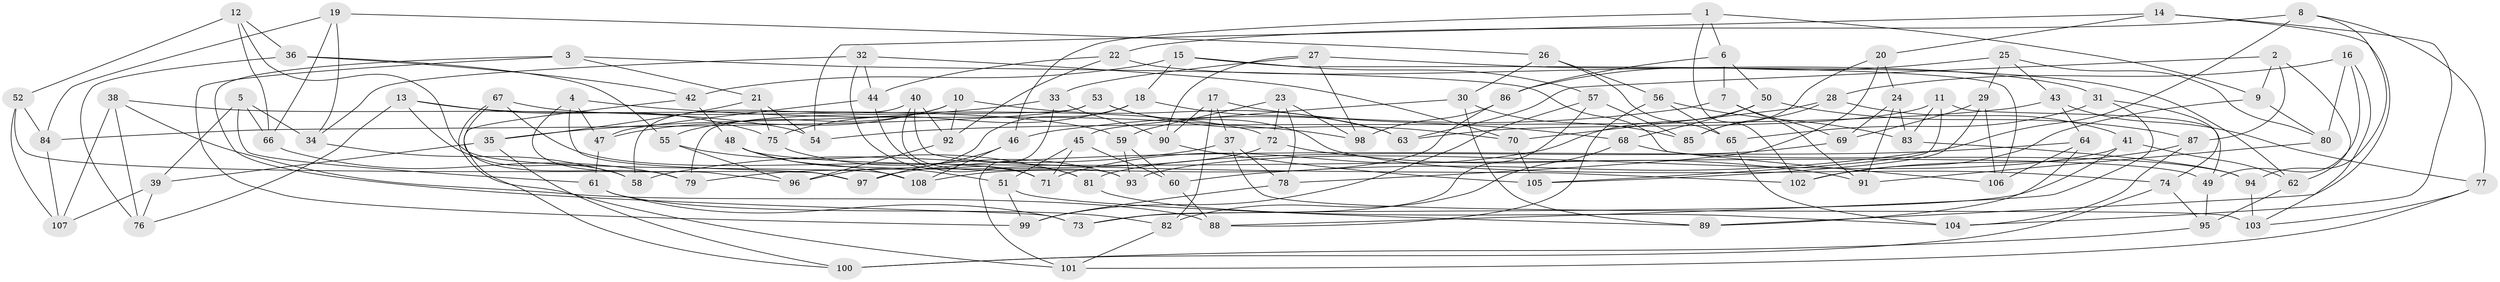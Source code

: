 // Generated by graph-tools (version 1.1) at 2025/37/03/09/25 02:37:55]
// undirected, 108 vertices, 216 edges
graph export_dot {
graph [start="1"]
  node [color=gray90,style=filled];
  1;
  2;
  3;
  4;
  5;
  6;
  7;
  8;
  9;
  10;
  11;
  12;
  13;
  14;
  15;
  16;
  17;
  18;
  19;
  20;
  21;
  22;
  23;
  24;
  25;
  26;
  27;
  28;
  29;
  30;
  31;
  32;
  33;
  34;
  35;
  36;
  37;
  38;
  39;
  40;
  41;
  42;
  43;
  44;
  45;
  46;
  47;
  48;
  49;
  50;
  51;
  52;
  53;
  54;
  55;
  56;
  57;
  58;
  59;
  60;
  61;
  62;
  63;
  64;
  65;
  66;
  67;
  68;
  69;
  70;
  71;
  72;
  73;
  74;
  75;
  76;
  77;
  78;
  79;
  80;
  81;
  82;
  83;
  84;
  85;
  86;
  87;
  88;
  89;
  90;
  91;
  92;
  93;
  94;
  95;
  96;
  97;
  98;
  99;
  100;
  101;
  102;
  103;
  104;
  105;
  106;
  107;
  108;
  1 -- 102;
  1 -- 9;
  1 -- 46;
  1 -- 6;
  2 -- 87;
  2 -- 9;
  2 -- 63;
  2 -- 62;
  3 -- 99;
  3 -- 73;
  3 -- 106;
  3 -- 21;
  4 -- 47;
  4 -- 96;
  4 -- 98;
  4 -- 97;
  5 -- 39;
  5 -- 61;
  5 -- 66;
  5 -- 34;
  6 -- 7;
  6 -- 50;
  6 -- 86;
  7 -- 46;
  7 -- 69;
  7 -- 91;
  8 -- 60;
  8 -- 94;
  8 -- 77;
  8 -- 22;
  9 -- 80;
  9 -- 102;
  10 -- 63;
  10 -- 47;
  10 -- 92;
  10 -- 55;
  11 -- 83;
  11 -- 105;
  11 -- 63;
  11 -- 49;
  12 -- 36;
  12 -- 66;
  12 -- 52;
  12 -- 108;
  13 -- 76;
  13 -- 58;
  13 -- 75;
  13 -- 59;
  14 -- 20;
  14 -- 54;
  14 -- 89;
  14 -- 104;
  15 -- 18;
  15 -- 106;
  15 -- 57;
  15 -- 42;
  16 -- 80;
  16 -- 49;
  16 -- 103;
  16 -- 28;
  17 -- 82;
  17 -- 90;
  17 -- 37;
  17 -- 68;
  18 -- 63;
  18 -- 75;
  18 -- 96;
  19 -- 26;
  19 -- 84;
  19 -- 34;
  19 -- 66;
  20 -- 78;
  20 -- 24;
  20 -- 85;
  21 -- 35;
  21 -- 54;
  21 -- 75;
  22 -- 31;
  22 -- 44;
  22 -- 92;
  23 -- 59;
  23 -- 98;
  23 -- 78;
  23 -- 72;
  24 -- 91;
  24 -- 83;
  24 -- 69;
  25 -- 86;
  25 -- 80;
  25 -- 43;
  25 -- 29;
  26 -- 30;
  26 -- 65;
  26 -- 56;
  27 -- 62;
  27 -- 98;
  27 -- 90;
  27 -- 33;
  28 -- 41;
  28 -- 85;
  28 -- 70;
  29 -- 69;
  29 -- 105;
  29 -- 106;
  30 -- 85;
  30 -- 89;
  30 -- 45;
  31 -- 65;
  31 -- 74;
  31 -- 88;
  32 -- 70;
  32 -- 71;
  32 -- 34;
  32 -- 44;
  33 -- 35;
  33 -- 90;
  33 -- 101;
  34 -- 58;
  35 -- 39;
  35 -- 100;
  36 -- 42;
  36 -- 55;
  36 -- 76;
  37 -- 103;
  37 -- 78;
  37 -- 58;
  38 -- 88;
  38 -- 54;
  38 -- 76;
  38 -- 107;
  39 -- 76;
  39 -- 107;
  40 -- 102;
  40 -- 92;
  40 -- 93;
  40 -- 58;
  41 -- 73;
  41 -- 93;
  41 -- 62;
  42 -- 48;
  42 -- 100;
  43 -- 64;
  43 -- 54;
  43 -- 77;
  44 -- 47;
  44 -- 81;
  45 -- 60;
  45 -- 71;
  45 -- 51;
  46 -- 97;
  46 -- 108;
  47 -- 61;
  48 -- 108;
  48 -- 51;
  48 -- 49;
  49 -- 95;
  50 -- 71;
  50 -- 87;
  50 -- 68;
  51 -- 99;
  51 -- 89;
  52 -- 97;
  52 -- 84;
  52 -- 107;
  53 -- 74;
  53 -- 84;
  53 -- 79;
  53 -- 70;
  55 -- 96;
  55 -- 81;
  56 -- 83;
  56 -- 65;
  56 -- 88;
  57 -- 73;
  57 -- 85;
  57 -- 99;
  59 -- 60;
  59 -- 93;
  60 -- 88;
  61 -- 82;
  61 -- 73;
  62 -- 95;
  64 -- 89;
  64 -- 106;
  64 -- 97;
  65 -- 104;
  66 -- 79;
  67 -- 71;
  67 -- 101;
  67 -- 79;
  67 -- 72;
  68 -- 82;
  68 -- 94;
  69 -- 81;
  70 -- 105;
  72 -- 79;
  72 -- 91;
  74 -- 100;
  74 -- 95;
  75 -- 93;
  77 -- 103;
  77 -- 101;
  78 -- 99;
  80 -- 91;
  81 -- 104;
  82 -- 101;
  83 -- 94;
  84 -- 107;
  86 -- 98;
  86 -- 108;
  87 -- 102;
  87 -- 104;
  90 -- 105;
  92 -- 96;
  94 -- 103;
  95 -- 100;
}
